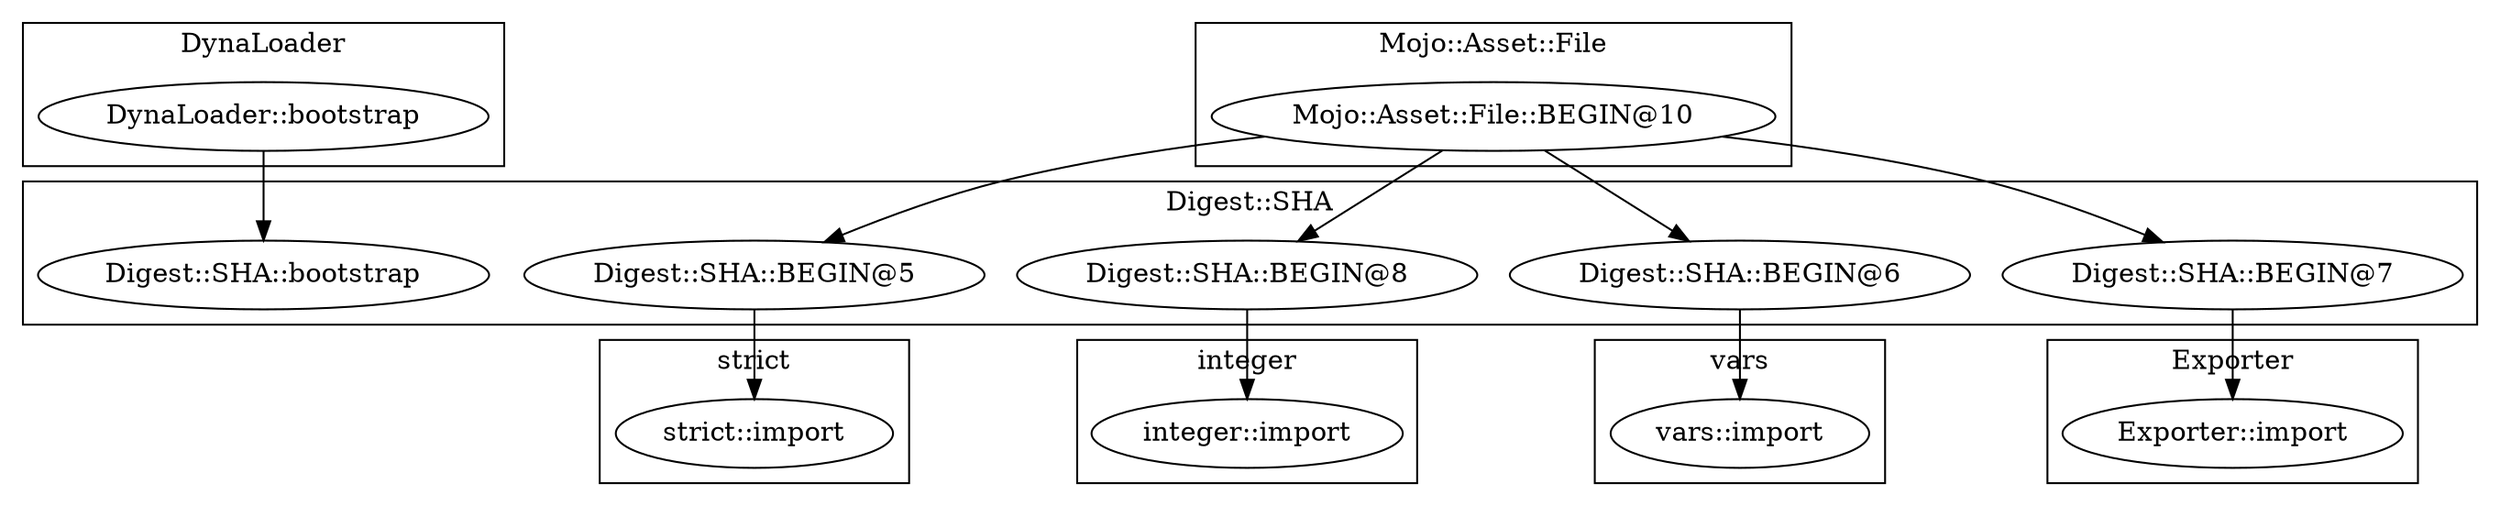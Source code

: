 digraph {
graph [overlap=false]
subgraph cluster_DynaLoader {
	label="DynaLoader";
	"DynaLoader::bootstrap";
}
subgraph cluster_vars {
	label="vars";
	"vars::import";
}
subgraph cluster_strict {
	label="strict";
	"strict::import";
}
subgraph cluster_Exporter {
	label="Exporter";
	"Exporter::import";
}
subgraph cluster_integer {
	label="integer";
	"integer::import";
}
subgraph cluster_Digest_SHA {
	label="Digest::SHA";
	"Digest::SHA::BEGIN@5";
	"Digest::SHA::BEGIN@8";
	"Digest::SHA::bootstrap";
	"Digest::SHA::BEGIN@6";
	"Digest::SHA::BEGIN@7";
}
subgraph cluster_Mojo_Asset_File {
	label="Mojo::Asset::File";
	"Mojo::Asset::File::BEGIN@10";
}
"Digest::SHA::BEGIN@7" -> "Exporter::import";
"Mojo::Asset::File::BEGIN@10" -> "Digest::SHA::BEGIN@6";
"DynaLoader::bootstrap" -> "Digest::SHA::bootstrap";
"Mojo::Asset::File::BEGIN@10" -> "Digest::SHA::BEGIN@8";
"Digest::SHA::BEGIN@6" -> "vars::import";
"Mojo::Asset::File::BEGIN@10" -> "Digest::SHA::BEGIN@7";
"Digest::SHA::BEGIN@8" -> "integer::import";
"Mojo::Asset::File::BEGIN@10" -> "Digest::SHA::BEGIN@5";
"Digest::SHA::BEGIN@5" -> "strict::import";
}
